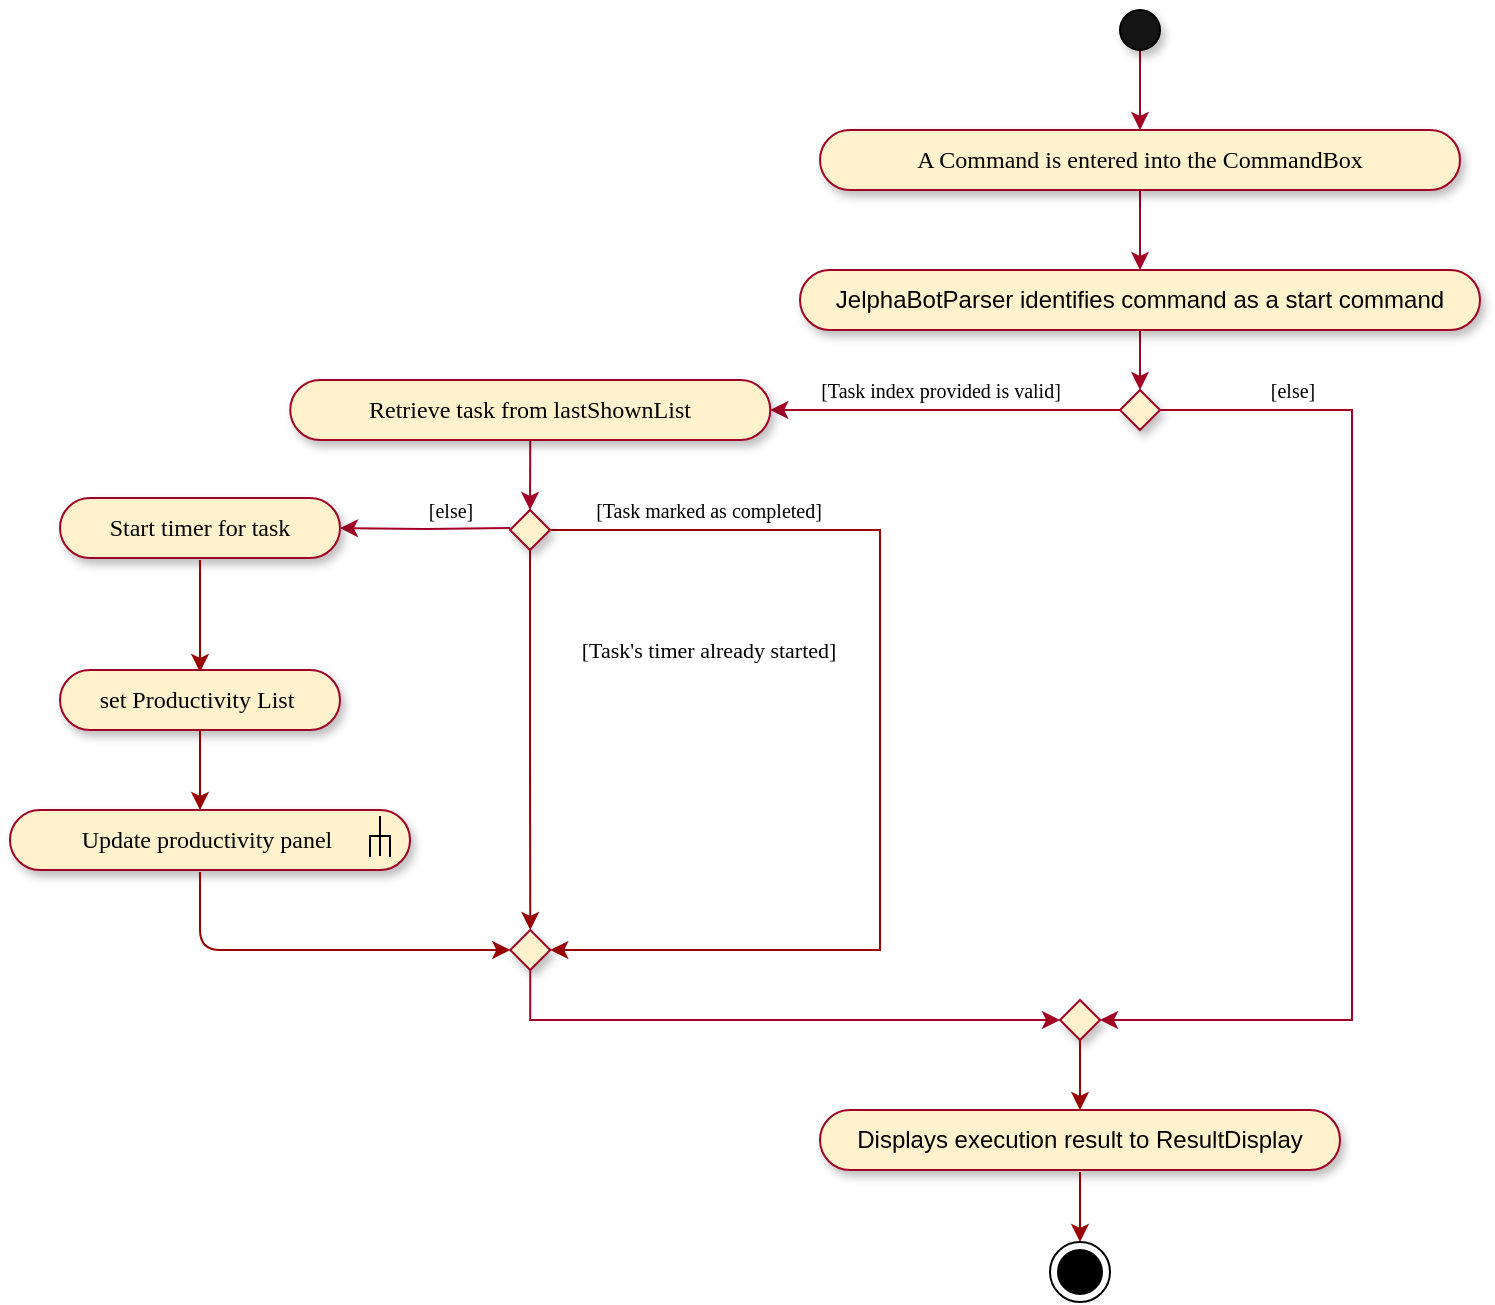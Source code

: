 <mxfile version="12.9.11" type="google"><diagram id="5eafA5pD-mNRI3Adq4sL" name="Page-1"><mxGraphModel dx="1752" dy="457" grid="1" gridSize="10" guides="1" tooltips="1" connect="1" arrows="1" fold="1" page="1" pageScale="1" pageWidth="827" pageHeight="1169" math="0" shadow="0"><root><mxCell id="0"/><mxCell id="1" parent="0"/><mxCell id="_bZmrL6A5nkALALQ8I0T-1" value="" style="edgeStyle=orthogonalEdgeStyle;rounded=0;orthogonalLoop=1;jettySize=auto;html=1;startArrow=none;startFill=0;endArrow=classic;endFill=1;strokeColor=#A20025;" parent="1" source="_bZmrL6A5nkALALQ8I0T-2" target="_bZmrL6A5nkALALQ8I0T-11" edge="1"><mxGeometry relative="1" as="geometry"/></mxCell><mxCell id="_bZmrL6A5nkALALQ8I0T-2" value="" style="ellipse;whiteSpace=wrap;html=1;aspect=fixed;fillColor=#141414;shadow=1;" parent="1" vertex="1"><mxGeometry x="394" y="20" width="20" height="20" as="geometry"/></mxCell><mxCell id="_bZmrL6A5nkALALQ8I0T-3" value="" style="edgeStyle=orthogonalEdgeStyle;rounded=0;orthogonalLoop=1;jettySize=auto;html=1;startArrow=none;startFill=0;endArrow=classic;endFill=1;strokeColor=#A20025;fontFamily=Verdana;" parent="1" source="_bZmrL6A5nkALALQ8I0T-4" target="_bZmrL6A5nkALALQ8I0T-7" edge="1"><mxGeometry relative="1" as="geometry"/></mxCell><mxCell id="_bZmrL6A5nkALALQ8I0T-4" value="JelphaBotParser identifies command as a start command" style="whiteSpace=wrap;html=1;rounded=1;arcSize=50;align=center;verticalAlign=middle;strokeWidth=1;autosize=1;spacing=4;treeFolding=1;treeMoving=1;newEdgeStyle={&quot;edgeStyle&quot;:&quot;entityRelationEdgeStyle&quot;,&quot;startArrow&quot;:&quot;none&quot;,&quot;endArrow&quot;:&quot;none&quot;,&quot;segment&quot;:10,&quot;curved&quot;:1};shadow=1;fillColor=#fff2cc;strokeColor=#A20025;" parent="1" vertex="1"><mxGeometry x="234" y="150" width="340" height="30" as="geometry"/></mxCell><mxCell id="_bZmrL6A5nkALALQ8I0T-5" value="" style="edgeStyle=orthogonalEdgeStyle;rounded=0;orthogonalLoop=1;jettySize=auto;html=1;startArrow=none;startFill=0;endArrow=classic;endFill=1;strokeColor=#A20025;fontFamily=Verdana;" parent="1" source="_bZmrL6A5nkALALQ8I0T-7" target="_bZmrL6A5nkALALQ8I0T-13" edge="1"><mxGeometry relative="1" as="geometry"/></mxCell><mxCell id="_bZmrL6A5nkALALQ8I0T-6" style="edgeStyle=orthogonalEdgeStyle;rounded=0;orthogonalLoop=1;jettySize=auto;html=1;exitX=1;exitY=0.5;exitDx=0;exitDy=0;startArrow=none;startFill=0;endArrow=classic;endFill=1;strokeColor=#A20025;fontFamily=Verdana;entryX=1;entryY=0.5;entryDx=0;entryDy=0;entryPerimeter=0;" parent="1" source="_bZmrL6A5nkALALQ8I0T-7" target="_bZmrL6A5nkALALQ8I0T-75" edge="1"><mxGeometry relative="1" as="geometry"><mxPoint x="380" y="560" as="targetPoint"/><Array as="points"><mxPoint x="510" y="220"/><mxPoint x="510" y="525"/></Array></mxGeometry></mxCell><mxCell id="_bZmrL6A5nkALALQ8I0T-7" value="" style="rhombus;whiteSpace=wrap;html=1;shadow=1;strokeColor=#A20025;fillColor=#fff2cc;" parent="1" vertex="1"><mxGeometry x="394" y="210" width="20" height="20" as="geometry"/></mxCell><mxCell id="_bZmrL6A5nkALALQ8I0T-10" value="" style="edgeStyle=orthogonalEdgeStyle;rounded=0;orthogonalLoop=1;jettySize=auto;html=1;startArrow=none;startFill=0;endArrow=classic;endFill=1;strokeColor=#A20025;" parent="1" source="_bZmrL6A5nkALALQ8I0T-11" target="_bZmrL6A5nkALALQ8I0T-4" edge="1"><mxGeometry relative="1" as="geometry"/></mxCell><mxCell id="_bZmrL6A5nkALALQ8I0T-11" value="A Command is entered into the CommandBox" style="whiteSpace=wrap;rounded=1;arcSize=50;align=center;verticalAlign=middle;strokeWidth=1;autosize=1;spacing=4;treeFolding=1;treeMoving=1;newEdgeStyle={&quot;edgeStyle&quot;:&quot;entityRelationEdgeStyle&quot;,&quot;startArrow&quot;:&quot;none&quot;,&quot;endArrow&quot;:&quot;none&quot;,&quot;segment&quot;:10,&quot;curved&quot;:1};shadow=1;fillColor=#fff2cc;strokeColor=#A20025;horizontal=1;fontFamily=Verdana;" parent="1" vertex="1"><mxGeometry x="244" y="80" width="320" height="30" as="geometry"/></mxCell><mxCell id="_bZmrL6A5nkALALQ8I0T-12" style="edgeStyle=orthogonalEdgeStyle;rounded=0;orthogonalLoop=1;jettySize=auto;html=1;exitX=0.5;exitY=1;exitDx=0;exitDy=0;entryX=0.5;entryY=0;entryDx=0;entryDy=0;startArrow=none;startFill=0;endArrow=classic;endFill=1;strokeColor=#A20025;fontFamily=Verdana;" parent="1" source="_bZmrL6A5nkALALQ8I0T-13" target="_bZmrL6A5nkALALQ8I0T-17" edge="1"><mxGeometry relative="1" as="geometry"/></mxCell><mxCell id="_bZmrL6A5nkALALQ8I0T-13" value="Retrieve task from lastShownList" style="whiteSpace=wrap;html=1;rounded=1;arcSize=50;align=center;verticalAlign=middle;strokeWidth=1;autosize=1;spacing=4;treeFolding=1;treeMoving=1;newEdgeStyle={&quot;edgeStyle&quot;:&quot;entityRelationEdgeStyle&quot;,&quot;startArrow&quot;:&quot;none&quot;,&quot;endArrow&quot;:&quot;none&quot;,&quot;segment&quot;:10,&quot;curved&quot;:1};shadow=1;fillColor=#fff2cc;strokeColor=#A20025;fontFamily=Verdana;" parent="1" vertex="1"><mxGeometry x="-20.87" y="205" width="240" height="30" as="geometry"/></mxCell><mxCell id="_bZmrL6A5nkALALQ8I0T-14" value="&lt;font style=&quot;font-size: 10px&quot;&gt;[Task index provided is valid]&lt;/font&gt;" style="text;html=1;align=center;verticalAlign=middle;resizable=0;points=[];autosize=1;fontFamily=Verdana;" parent="1" vertex="1"><mxGeometry x="224" y="200" width="160" height="20" as="geometry"/></mxCell><mxCell id="_bZmrL6A5nkALALQ8I0T-45" value="" style="edgeStyle=orthogonalEdgeStyle;rounded=0;orthogonalLoop=1;jettySize=auto;html=1;strokeColor=#990000;entryX=1;entryY=0.5;entryDx=0;entryDy=0;" parent="1" source="_bZmrL6A5nkALALQ8I0T-17" target="_bZmrL6A5nkALALQ8I0T-65" edge="1"><mxGeometry relative="1" as="geometry"><mxPoint x="224" y="620" as="targetPoint"/><Array as="points"><mxPoint x="274" y="280"/><mxPoint x="274" y="490"/></Array></mxGeometry></mxCell><mxCell id="_bZmrL6A5nkALALQ8I0T-17" value="" style="rhombus;whiteSpace=wrap;html=1;shadow=1;strokeColor=#A20025;fillColor=#fff2cc;" parent="1" vertex="1"><mxGeometry x="89" y="270" width="20" height="20" as="geometry"/></mxCell><mxCell id="_bZmrL6A5nkALALQ8I0T-30" value="Displays execution result to ResultDisplay" style="whiteSpace=wrap;html=1;rounded=1;arcSize=50;align=center;verticalAlign=middle;strokeWidth=1;autosize=1;spacing=4;treeFolding=1;treeMoving=1;newEdgeStyle={&quot;edgeStyle&quot;:&quot;entityRelationEdgeStyle&quot;,&quot;startArrow&quot;:&quot;none&quot;,&quot;endArrow&quot;:&quot;none&quot;,&quot;segment&quot;:10,&quot;curved&quot;:1};shadow=1;fillColor=#fff2cc;strokeColor=#A20025;" parent="1" vertex="1"><mxGeometry x="244" y="570" width="260" height="30" as="geometry"/></mxCell><mxCell id="_bZmrL6A5nkALALQ8I0T-41" value="&lt;font style=&quot;font-size: 10px&quot;&gt;[else]&lt;/font&gt;" style="text;html=1;align=center;verticalAlign=middle;resizable=0;points=[];autosize=1;fontFamily=Verdana;" parent="1" vertex="1"><mxGeometry x="460" y="200" width="40" height="20" as="geometry"/></mxCell><mxCell id="_bZmrL6A5nkALALQ8I0T-48" value="&lt;font style=&quot;font-size: 10px&quot;&gt;[Task marked as completed]&lt;/font&gt;" style="text;html=1;align=center;verticalAlign=middle;resizable=0;points=[];autosize=1;fontFamily=Verdana;" parent="1" vertex="1"><mxGeometry x="108" y="260" width="160" height="20" as="geometry"/></mxCell><mxCell id="_bZmrL6A5nkALALQ8I0T-53" value="" style="edgeStyle=orthogonalEdgeStyle;rounded=0;orthogonalLoop=1;jettySize=auto;html=1;startArrow=none;startFill=0;endArrow=classic;endFill=1;strokeColor=#A20025;fontFamily=Verdana;entryX=1;entryY=0.5;entryDx=0;entryDy=0;" parent="1" target="_bZmrL6A5nkALALQ8I0T-58" edge="1"><mxGeometry relative="1" as="geometry"><mxPoint x="89" y="279" as="sourcePoint"/><mxPoint x="-26" y="279" as="targetPoint"/></mxGeometry></mxCell><mxCell id="_bZmrL6A5nkALALQ8I0T-54" value="&lt;font style=&quot;font-size: 10px&quot;&gt;[else]&lt;/font&gt;" style="text;html=1;align=center;verticalAlign=middle;resizable=0;points=[];autosize=1;fontFamily=Verdana;" parent="1" vertex="1"><mxGeometry x="39" y="260" width="40" height="20" as="geometry"/></mxCell><mxCell id="_bZmrL6A5nkALALQ8I0T-56" value="" style="edgeStyle=orthogonalEdgeStyle;rounded=0;orthogonalLoop=1;jettySize=auto;html=1;strokeColor=#990000;exitX=0.5;exitY=1;exitDx=0;exitDy=0;entryX=0.5;entryY=0;entryDx=0;entryDy=0;" parent="1" source="_bZmrL6A5nkALALQ8I0T-17" target="_bZmrL6A5nkALALQ8I0T-65" edge="1"><mxGeometry relative="1" as="geometry"><mxPoint x="4" y="340" as="sourcePoint"/><mxPoint x="70" y="470" as="targetPoint"/><Array as="points"/></mxGeometry></mxCell><mxCell id="_bZmrL6A5nkALALQ8I0T-57" value="&lt;font style=&quot;font-size: 11px&quot;&gt;[Task's timer already started]&lt;/font&gt;" style="text;html=1;align=center;verticalAlign=middle;resizable=0;points=[];autosize=1;fontFamily=Verdana;" parent="1" vertex="1"><mxGeometry x="98" y="330" width="180" height="20" as="geometry"/></mxCell><mxCell id="_bZmrL6A5nkALALQ8I0T-58" value="Start timer for task" style="whiteSpace=wrap;html=1;rounded=1;arcSize=50;align=center;verticalAlign=middle;strokeWidth=1;autosize=1;spacing=4;treeFolding=1;treeMoving=1;newEdgeStyle={&quot;edgeStyle&quot;:&quot;entityRelationEdgeStyle&quot;,&quot;startArrow&quot;:&quot;none&quot;,&quot;endArrow&quot;:&quot;none&quot;,&quot;segment&quot;:10,&quot;curved&quot;:1};shadow=1;fillColor=#fff2cc;strokeColor=#A20025;fontFamily=Verdana;" parent="1" vertex="1"><mxGeometry x="-136" y="264" width="140" height="30" as="geometry"/></mxCell><mxCell id="_bZmrL6A5nkALALQ8I0T-65" value="" style="rhombus;whiteSpace=wrap;html=1;shadow=1;strokeColor=#A20025;fillColor=#fff2cc;" parent="1" vertex="1"><mxGeometry x="89.13" y="480" width="20" height="20" as="geometry"/></mxCell><mxCell id="_bZmrL6A5nkALALQ8I0T-74" style="edgeStyle=orthogonalEdgeStyle;rounded=0;orthogonalLoop=1;jettySize=auto;html=1;startArrow=none;startFill=0;endArrow=classic;endFill=1;strokeColor=#A20025;fontFamily=Verdana;exitX=0.5;exitY=1;exitDx=0;exitDy=0;entryX=0;entryY=0.5;entryDx=0;entryDy=0;" parent="1" source="_bZmrL6A5nkALALQ8I0T-65" target="_bZmrL6A5nkALALQ8I0T-75" edge="1"><mxGeometry relative="1" as="geometry"><mxPoint x="104" y="550" as="sourcePoint"/><mxPoint x="364" y="560" as="targetPoint"/><Array as="points"><mxPoint x="99" y="525"/></Array></mxGeometry></mxCell><mxCell id="_bZmrL6A5nkALALQ8I0T-75" value="" style="rhombus;whiteSpace=wrap;html=1;shadow=1;strokeColor=#A20025;fillColor=#fff2cc;" parent="1" vertex="1"><mxGeometry x="364" y="515" width="20" height="20" as="geometry"/></mxCell><mxCell id="_bZmrL6A5nkALALQ8I0T-76" value="" style="endArrow=classic;html=1;strokeColor=#990000;entryX=0.5;entryY=0;entryDx=0;entryDy=0;exitX=0.5;exitY=1;exitDx=0;exitDy=0;" parent="1" source="_bZmrL6A5nkALALQ8I0T-75" target="_bZmrL6A5nkALALQ8I0T-30" edge="1"><mxGeometry width="50" height="50" relative="1" as="geometry"><mxPoint x="250" y="575" as="sourcePoint"/><mxPoint x="300" y="525" as="targetPoint"/></mxGeometry></mxCell><mxCell id="_bZmrL6A5nkALALQ8I0T-77" value="" style="endArrow=classic;html=1;strokeColor=#990000;exitX=0.5;exitY=1;exitDx=0;exitDy=0;entryX=0.5;entryY=0;entryDx=0;entryDy=0;" parent="1" edge="1"><mxGeometry width="50" height="50" relative="1" as="geometry"><mxPoint x="-66" y="295" as="sourcePoint"/><mxPoint x="-66" y="351" as="targetPoint"/></mxGeometry></mxCell><mxCell id="_bZmrL6A5nkALALQ8I0T-78" value="set Productivity List&amp;nbsp;&lt;span style=&quot;color: rgba(0 , 0 , 0 , 0) ; font-family: monospace ; font-size: 0px ; white-space: nowrap&quot;&gt;%3CmxGraphModel%3E%3Croot%3E%3CmxCell%20id%3D%220%22%2F%3E%3CmxCell%20id%3D%221%22%20parent%3D%220%22%2F%3E%3CmxCell%20id%3D%222%22%20value%3D%22%22%20style%3D%22endArrow%3Dnone%3Bhtml%3D1%3BstrokeColor%3D%23000000%3BexitX%3D0.5%3BexitY%3D0%3BexitDx%3D0%3BexitDy%3D0%3B%22%20edge%3D%221%22%20source%3D%223%22%20parent%3D%221%22%3E%3CmxGeometry%20width%3D%2250%22%20height%3D%2250%22%20relative%3D%221%22%20as%3D%22geometry%22%3E%3CmxPoint%20x%3D%22-350%22%20y%3D%22360%22%20as%3D%22sourcePoint%22%2F%3E%3CmxPoint%20x%3D%22-275%22%20y%3D%22340%22%20as%3D%22targetPoint%22%2F%3E%3C%2FmxGeometry%3E%3C%2FmxCell%3E%3CmxCell%20id%3D%223%22%20value%3D%22%22%20style%3D%22shape%3DpartialRectangle%3BwhiteSpace%3Dwrap%3Bhtml%3D1%3Bbottom%3D1%3Bright%3D1%3Bleft%3D1%3Btop%3D0%3BfillColor%3Dnone%3BroutingCenterX%3D-0.5%3Bdirection%3Dwest%3B%22%20vertex%3D%221%22%20parent%3D%221%22%3E%3CmxGeometry%20x%3D%22-280%22%20y%3D%22350%22%20width%3D%2210%22%20height%3D%2210%22%20as%3D%22geometry%22%2F%3E%3C%2FmxCell%3E%3CmxCell%20id%3D%224%22%20value%3D%22%22%20style%3D%22endArrow%3Dnone%3Bhtml%3D1%3BstrokeColor%3D%23990000%3B%22%20edge%3D%221%22%20target%3D%223%22%20parent%3D%221%22%3E%3CmxGeometry%20width%3D%2250%22%20height%3D%2250%22%20relative%3D%221%22%20as%3D%22geometry%22%3E%3CmxPoint%20x%3D%22-280%22%20y%3D%22360%22%20as%3D%22sourcePoint%22%2F%3E%3CmxPoint%20x%3D%22-280%22%20y%3D%22330%22%20as%3D%22targetPoint%22%2F%3E%3C%2FmxGeometry%3E%3C%2FmxCell%3E%3C%2Froot%3E%3C%2FmxGraphModel%3E&lt;/span&gt;" style="whiteSpace=wrap;html=1;rounded=1;arcSize=50;align=center;verticalAlign=middle;strokeWidth=1;autosize=1;spacing=4;treeFolding=1;treeMoving=1;newEdgeStyle={&quot;edgeStyle&quot;:&quot;entityRelationEdgeStyle&quot;,&quot;startArrow&quot;:&quot;none&quot;,&quot;endArrow&quot;:&quot;none&quot;,&quot;segment&quot;:10,&quot;curved&quot;:1};shadow=1;fillColor=#fff2cc;strokeColor=#A20025;fontFamily=Verdana;" parent="1" vertex="1"><mxGeometry x="-136" y="350" width="140" height="30" as="geometry"/></mxCell><mxCell id="_bZmrL6A5nkALALQ8I0T-80" value="Update productivity panel&amp;nbsp;" style="whiteSpace=wrap;html=1;rounded=1;arcSize=50;align=center;verticalAlign=middle;strokeWidth=1;autosize=1;spacing=4;treeFolding=1;treeMoving=1;newEdgeStyle={&quot;edgeStyle&quot;:&quot;entityRelationEdgeStyle&quot;,&quot;startArrow&quot;:&quot;none&quot;,&quot;endArrow&quot;:&quot;none&quot;,&quot;segment&quot;:10,&quot;curved&quot;:1};shadow=1;fillColor=#fff2cc;strokeColor=#A20025;fontFamily=Verdana;" parent="1" vertex="1"><mxGeometry x="-161" y="420" width="200" height="30" as="geometry"/></mxCell><mxCell id="_bZmrL6A5nkALALQ8I0T-85" value="" style="endArrow=none;html=1;strokeColor=#990000;" parent="1" edge="1"><mxGeometry width="50" height="50" relative="1" as="geometry"><mxPoint x="19" y="453" as="sourcePoint"/><mxPoint x="19" y="453" as="targetPoint"/></mxGeometry></mxCell><mxCell id="_bZmrL6A5nkALALQ8I0T-88" value="" style="endArrow=none;html=1;strokeColor=#000000;exitX=0.5;exitY=0;exitDx=0;exitDy=0;" parent="1" source="_bZmrL6A5nkALALQ8I0T-89" edge="1"><mxGeometry width="50" height="50" relative="1" as="geometry"><mxPoint x="-51" y="443" as="sourcePoint"/><mxPoint x="24" y="423" as="targetPoint"/></mxGeometry></mxCell><mxCell id="_bZmrL6A5nkALALQ8I0T-89" value="" style="shape=partialRectangle;whiteSpace=wrap;html=1;bottom=1;right=1;left=1;top=0;fillColor=none;routingCenterX=-0.5;direction=west;" parent="1" vertex="1"><mxGeometry x="19" y="433" width="10" height="10" as="geometry"/></mxCell><mxCell id="_bZmrL6A5nkALALQ8I0T-90" value="" style="endArrow=none;html=1;strokeColor=#990000;" parent="1" target="_bZmrL6A5nkALALQ8I0T-89" edge="1"><mxGeometry width="50" height="50" relative="1" as="geometry"><mxPoint x="19" y="443" as="sourcePoint"/><mxPoint x="19" y="413" as="targetPoint"/></mxGeometry></mxCell><mxCell id="_bZmrL6A5nkALALQ8I0T-91" value="" style="endArrow=classic;html=1;strokeColor=#990000;entryX=0;entryY=0.5;entryDx=0;entryDy=0;" parent="1" target="_bZmrL6A5nkALALQ8I0T-65" edge="1"><mxGeometry width="50" height="50" relative="1" as="geometry"><mxPoint x="-66" y="451" as="sourcePoint"/><mxPoint x="-66" y="550" as="targetPoint"/><Array as="points"><mxPoint x="-66" y="490"/></Array></mxGeometry></mxCell><mxCell id="_bZmrL6A5nkALALQ8I0T-92" value="" style="endArrow=classic;html=1;strokeColor=#990000;" parent="1" edge="1"><mxGeometry width="50" height="50" relative="1" as="geometry"><mxPoint x="-66" y="380" as="sourcePoint"/><mxPoint x="-66" y="420" as="targetPoint"/></mxGeometry></mxCell><mxCell id="_bZmrL6A5nkALALQ8I0T-96" value="" style="endArrow=classic;html=1;strokeColor=#990000;entryX=0.5;entryY=0;entryDx=0;entryDy=0;exitX=0.5;exitY=1;exitDx=0;exitDy=0;" parent="1" edge="1"><mxGeometry width="50" height="50" relative="1" as="geometry"><mxPoint x="374" y="601" as="sourcePoint"/><mxPoint x="374" y="636" as="targetPoint"/></mxGeometry></mxCell><mxCell id="tIjJ5-J2zAa9kmN9JKlI-1" value="" style="ellipse;html=1;shape=endState;fillColor=#000000;strokeColor=#000000;" parent="1" vertex="1"><mxGeometry x="359" y="636" width="30" height="30" as="geometry"/></mxCell></root></mxGraphModel></diagram></mxfile>
